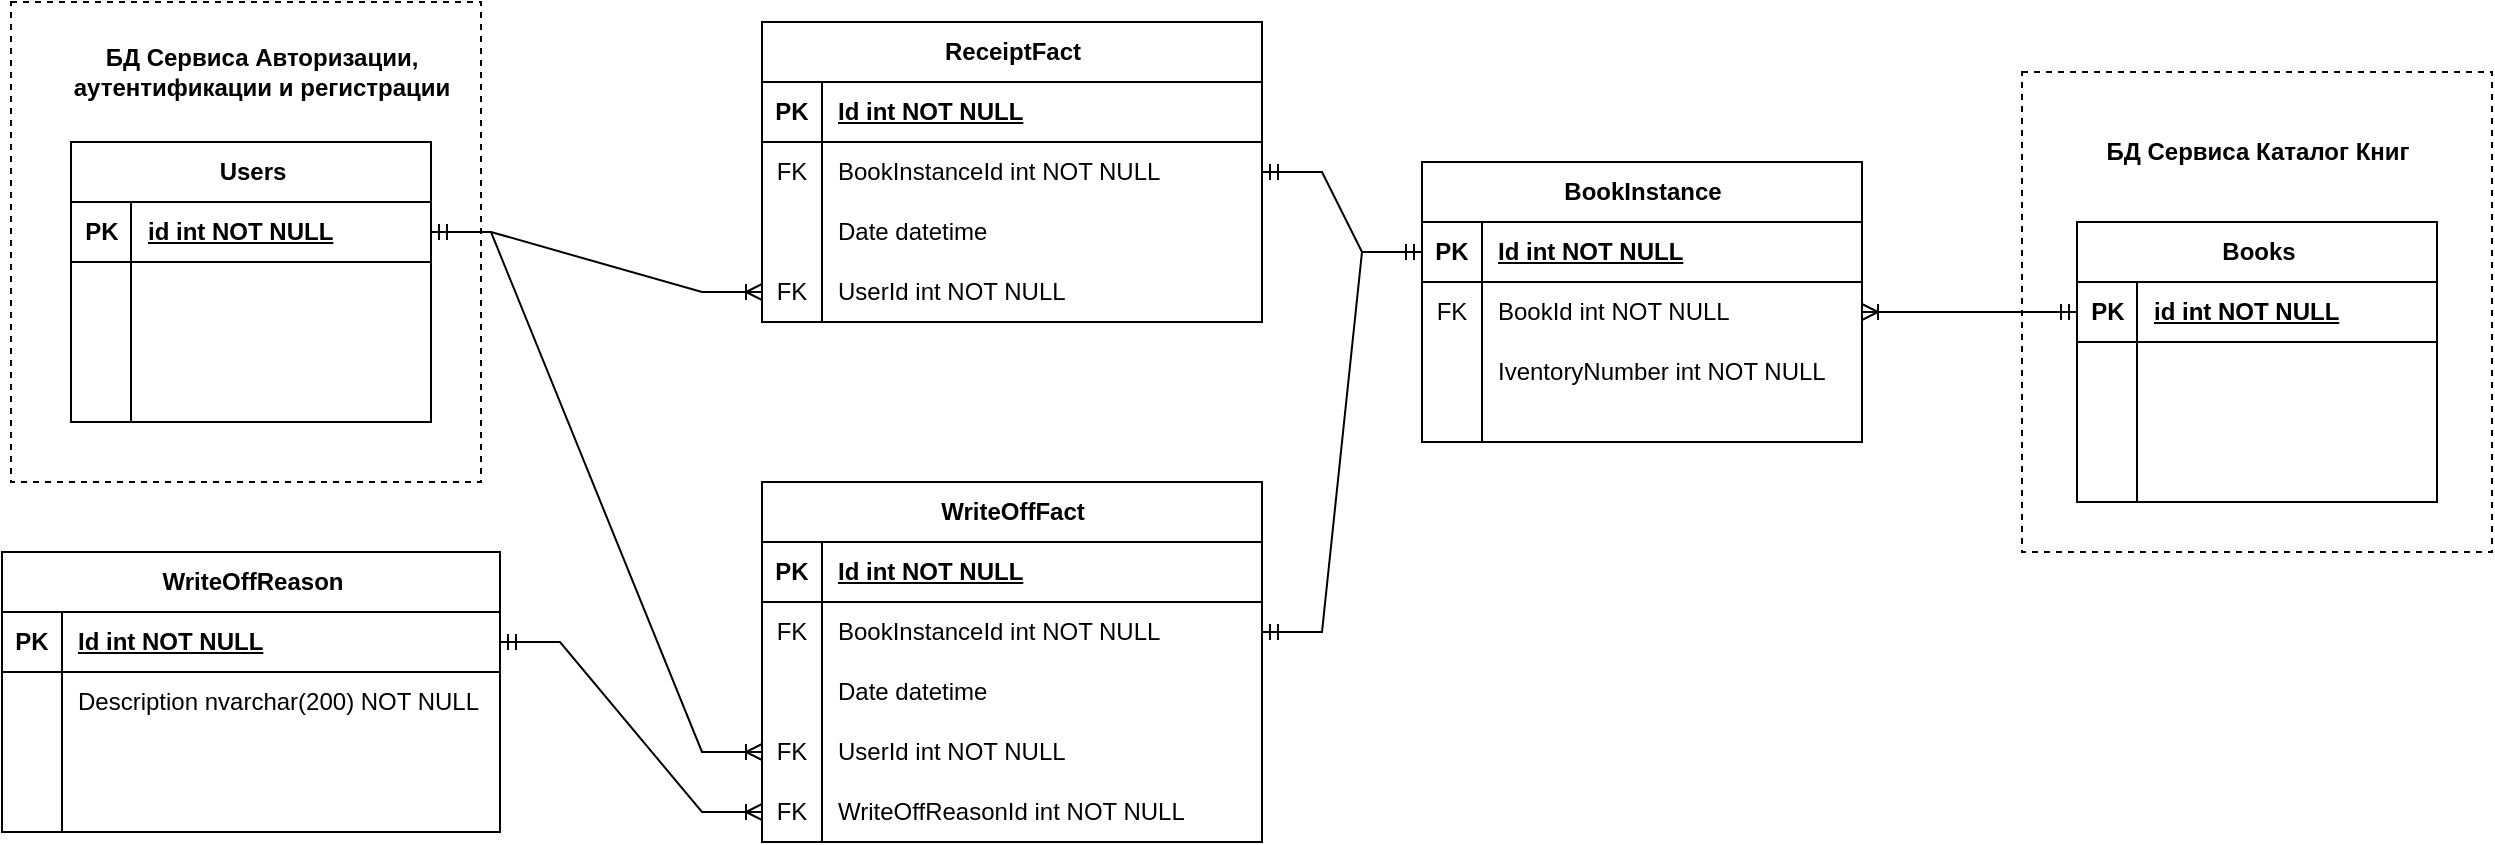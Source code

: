 <mxfile version="26.1.1">
  <diagram id="R2lEEEUBdFMjLlhIrx00" name="Page-1">
    <mxGraphModel dx="1167" dy="589" grid="1" gridSize="10" guides="1" tooltips="1" connect="1" arrows="1" fold="1" page="1" pageScale="1" pageWidth="850" pageHeight="1100" math="0" shadow="0" extFonts="Permanent Marker^https://fonts.googleapis.com/css?family=Permanent+Marker">
      <root>
        <mxCell id="0" />
        <mxCell id="1" parent="0" />
        <mxCell id="Z30WshSjBaC4XF0dB-A2-23" value="" style="whiteSpace=wrap;html=1;dashed=1;" parent="1" vertex="1">
          <mxGeometry x="114.5" y="20" width="235" height="240" as="geometry" />
        </mxCell>
        <mxCell id="Z30WshSjBaC4XF0dB-A2-10" value="Users" style="shape=table;startSize=30;container=1;collapsible=1;childLayout=tableLayout;fixedRows=1;rowLines=0;fontStyle=1;align=center;resizeLast=1;html=1;" parent="1" vertex="1">
          <mxGeometry x="144.5" y="90" width="180" height="140" as="geometry" />
        </mxCell>
        <mxCell id="Z30WshSjBaC4XF0dB-A2-11" value="" style="shape=tableRow;horizontal=0;startSize=0;swimlaneHead=0;swimlaneBody=0;fillColor=none;collapsible=0;dropTarget=0;points=[[0,0.5],[1,0.5]];portConstraint=eastwest;top=0;left=0;right=0;bottom=1;" parent="Z30WshSjBaC4XF0dB-A2-10" vertex="1">
          <mxGeometry y="30" width="180" height="30" as="geometry" />
        </mxCell>
        <mxCell id="Z30WshSjBaC4XF0dB-A2-12" value="PK" style="shape=partialRectangle;connectable=0;fillColor=none;top=0;left=0;bottom=0;right=0;fontStyle=1;overflow=hidden;whiteSpace=wrap;html=1;" parent="Z30WshSjBaC4XF0dB-A2-11" vertex="1">
          <mxGeometry width="30" height="30" as="geometry">
            <mxRectangle width="30" height="30" as="alternateBounds" />
          </mxGeometry>
        </mxCell>
        <mxCell id="Z30WshSjBaC4XF0dB-A2-13" value="id int NOT NULL" style="shape=partialRectangle;connectable=0;fillColor=none;top=0;left=0;bottom=0;right=0;align=left;spacingLeft=6;fontStyle=5;overflow=hidden;whiteSpace=wrap;html=1;" parent="Z30WshSjBaC4XF0dB-A2-11" vertex="1">
          <mxGeometry x="30" width="150" height="30" as="geometry">
            <mxRectangle width="150" height="30" as="alternateBounds" />
          </mxGeometry>
        </mxCell>
        <mxCell id="Z30WshSjBaC4XF0dB-A2-14" value="" style="shape=tableRow;horizontal=0;startSize=0;swimlaneHead=0;swimlaneBody=0;fillColor=none;collapsible=0;dropTarget=0;points=[[0,0.5],[1,0.5]];portConstraint=eastwest;top=0;left=0;right=0;bottom=0;" parent="Z30WshSjBaC4XF0dB-A2-10" vertex="1">
          <mxGeometry y="60" width="180" height="30" as="geometry" />
        </mxCell>
        <mxCell id="Z30WshSjBaC4XF0dB-A2-15" value="" style="shape=partialRectangle;connectable=0;fillColor=none;top=0;left=0;bottom=0;right=0;editable=1;overflow=hidden;whiteSpace=wrap;html=1;" parent="Z30WshSjBaC4XF0dB-A2-14" vertex="1">
          <mxGeometry width="30" height="30" as="geometry">
            <mxRectangle width="30" height="30" as="alternateBounds" />
          </mxGeometry>
        </mxCell>
        <mxCell id="Z30WshSjBaC4XF0dB-A2-16" value="" style="shape=partialRectangle;connectable=0;fillColor=none;top=0;left=0;bottom=0;right=0;align=left;spacingLeft=6;overflow=hidden;whiteSpace=wrap;html=1;" parent="Z30WshSjBaC4XF0dB-A2-14" vertex="1">
          <mxGeometry x="30" width="150" height="30" as="geometry">
            <mxRectangle width="150" height="30" as="alternateBounds" />
          </mxGeometry>
        </mxCell>
        <mxCell id="Z30WshSjBaC4XF0dB-A2-17" value="" style="shape=tableRow;horizontal=0;startSize=0;swimlaneHead=0;swimlaneBody=0;fillColor=none;collapsible=0;dropTarget=0;points=[[0,0.5],[1,0.5]];portConstraint=eastwest;top=0;left=0;right=0;bottom=0;" parent="Z30WshSjBaC4XF0dB-A2-10" vertex="1">
          <mxGeometry y="90" width="180" height="30" as="geometry" />
        </mxCell>
        <mxCell id="Z30WshSjBaC4XF0dB-A2-18" value="" style="shape=partialRectangle;connectable=0;fillColor=none;top=0;left=0;bottom=0;right=0;editable=1;overflow=hidden;whiteSpace=wrap;html=1;" parent="Z30WshSjBaC4XF0dB-A2-17" vertex="1">
          <mxGeometry width="30" height="30" as="geometry">
            <mxRectangle width="30" height="30" as="alternateBounds" />
          </mxGeometry>
        </mxCell>
        <mxCell id="Z30WshSjBaC4XF0dB-A2-19" value="" style="shape=partialRectangle;connectable=0;fillColor=none;top=0;left=0;bottom=0;right=0;align=left;spacingLeft=6;overflow=hidden;whiteSpace=wrap;html=1;" parent="Z30WshSjBaC4XF0dB-A2-17" vertex="1">
          <mxGeometry x="30" width="150" height="30" as="geometry">
            <mxRectangle width="150" height="30" as="alternateBounds" />
          </mxGeometry>
        </mxCell>
        <mxCell id="Z30WshSjBaC4XF0dB-A2-20" value="" style="shape=tableRow;horizontal=0;startSize=0;swimlaneHead=0;swimlaneBody=0;fillColor=none;collapsible=0;dropTarget=0;points=[[0,0.5],[1,0.5]];portConstraint=eastwest;top=0;left=0;right=0;bottom=0;" parent="Z30WshSjBaC4XF0dB-A2-10" vertex="1">
          <mxGeometry y="120" width="180" height="20" as="geometry" />
        </mxCell>
        <mxCell id="Z30WshSjBaC4XF0dB-A2-21" value="" style="shape=partialRectangle;connectable=0;fillColor=none;top=0;left=0;bottom=0;right=0;editable=1;overflow=hidden;whiteSpace=wrap;html=1;" parent="Z30WshSjBaC4XF0dB-A2-20" vertex="1">
          <mxGeometry width="30" height="20" as="geometry">
            <mxRectangle width="30" height="20" as="alternateBounds" />
          </mxGeometry>
        </mxCell>
        <mxCell id="Z30WshSjBaC4XF0dB-A2-22" value="" style="shape=partialRectangle;connectable=0;fillColor=none;top=0;left=0;bottom=0;right=0;align=left;spacingLeft=6;overflow=hidden;whiteSpace=wrap;html=1;" parent="Z30WshSjBaC4XF0dB-A2-20" vertex="1">
          <mxGeometry x="30" width="150" height="20" as="geometry">
            <mxRectangle width="150" height="20" as="alternateBounds" />
          </mxGeometry>
        </mxCell>
        <mxCell id="Z30WshSjBaC4XF0dB-A2-24" value="&lt;b&gt;БД Сервиса Авторизации, аутентификации и регистрации&lt;/b&gt;" style="text;html=1;align=center;verticalAlign=middle;whiteSpace=wrap;rounded=0;" parent="1" vertex="1">
          <mxGeometry x="124.5" y="40" width="230" height="30" as="geometry" />
        </mxCell>
        <mxCell id="Z30WshSjBaC4XF0dB-A2-27" value="BookInstance" style="shape=table;startSize=30;container=1;collapsible=1;childLayout=tableLayout;fixedRows=1;rowLines=0;fontStyle=1;align=center;resizeLast=1;html=1;" parent="1" vertex="1">
          <mxGeometry x="820" y="100" width="220" height="140" as="geometry" />
        </mxCell>
        <mxCell id="Z30WshSjBaC4XF0dB-A2-28" value="" style="shape=tableRow;horizontal=0;startSize=0;swimlaneHead=0;swimlaneBody=0;fillColor=none;collapsible=0;dropTarget=0;points=[[0,0.5],[1,0.5]];portConstraint=eastwest;top=0;left=0;right=0;bottom=1;" parent="Z30WshSjBaC4XF0dB-A2-27" vertex="1">
          <mxGeometry y="30" width="220" height="30" as="geometry" />
        </mxCell>
        <mxCell id="Z30WshSjBaC4XF0dB-A2-29" value="PK" style="shape=partialRectangle;connectable=0;fillColor=none;top=0;left=0;bottom=0;right=0;fontStyle=1;overflow=hidden;whiteSpace=wrap;html=1;" parent="Z30WshSjBaC4XF0dB-A2-28" vertex="1">
          <mxGeometry width="30" height="30" as="geometry">
            <mxRectangle width="30" height="30" as="alternateBounds" />
          </mxGeometry>
        </mxCell>
        <mxCell id="Z30WshSjBaC4XF0dB-A2-30" value="Id int NOT NULL" style="shape=partialRectangle;connectable=0;fillColor=none;top=0;left=0;bottom=0;right=0;align=left;spacingLeft=6;fontStyle=5;overflow=hidden;whiteSpace=wrap;html=1;" parent="Z30WshSjBaC4XF0dB-A2-28" vertex="1">
          <mxGeometry x="30" width="190" height="30" as="geometry">
            <mxRectangle width="190" height="30" as="alternateBounds" />
          </mxGeometry>
        </mxCell>
        <mxCell id="Z30WshSjBaC4XF0dB-A2-31" value="" style="shape=tableRow;horizontal=0;startSize=0;swimlaneHead=0;swimlaneBody=0;fillColor=none;collapsible=0;dropTarget=0;points=[[0,0.5],[1,0.5]];portConstraint=eastwest;top=0;left=0;right=0;bottom=0;" parent="Z30WshSjBaC4XF0dB-A2-27" vertex="1">
          <mxGeometry y="60" width="220" height="30" as="geometry" />
        </mxCell>
        <mxCell id="Z30WshSjBaC4XF0dB-A2-32" value="FK" style="shape=partialRectangle;connectable=0;fillColor=none;top=0;left=0;bottom=0;right=0;editable=1;overflow=hidden;whiteSpace=wrap;html=1;" parent="Z30WshSjBaC4XF0dB-A2-31" vertex="1">
          <mxGeometry width="30" height="30" as="geometry">
            <mxRectangle width="30" height="30" as="alternateBounds" />
          </mxGeometry>
        </mxCell>
        <mxCell id="Z30WshSjBaC4XF0dB-A2-33" value="BookId int NOT NULL" style="shape=partialRectangle;connectable=0;fillColor=none;top=0;left=0;bottom=0;right=0;align=left;spacingLeft=6;overflow=hidden;whiteSpace=wrap;html=1;" parent="Z30WshSjBaC4XF0dB-A2-31" vertex="1">
          <mxGeometry x="30" width="190" height="30" as="geometry">
            <mxRectangle width="190" height="30" as="alternateBounds" />
          </mxGeometry>
        </mxCell>
        <mxCell id="Z30WshSjBaC4XF0dB-A2-34" value="" style="shape=tableRow;horizontal=0;startSize=0;swimlaneHead=0;swimlaneBody=0;fillColor=none;collapsible=0;dropTarget=0;points=[[0,0.5],[1,0.5]];portConstraint=eastwest;top=0;left=0;right=0;bottom=0;" parent="Z30WshSjBaC4XF0dB-A2-27" vertex="1">
          <mxGeometry y="90" width="220" height="30" as="geometry" />
        </mxCell>
        <mxCell id="Z30WshSjBaC4XF0dB-A2-35" value="" style="shape=partialRectangle;connectable=0;fillColor=none;top=0;left=0;bottom=0;right=0;editable=1;overflow=hidden;whiteSpace=wrap;html=1;" parent="Z30WshSjBaC4XF0dB-A2-34" vertex="1">
          <mxGeometry width="30" height="30" as="geometry">
            <mxRectangle width="30" height="30" as="alternateBounds" />
          </mxGeometry>
        </mxCell>
        <mxCell id="Z30WshSjBaC4XF0dB-A2-36" value="IventoryNumber int NOT NULL" style="shape=partialRectangle;connectable=0;fillColor=none;top=0;left=0;bottom=0;right=0;align=left;spacingLeft=6;overflow=hidden;whiteSpace=wrap;html=1;" parent="Z30WshSjBaC4XF0dB-A2-34" vertex="1">
          <mxGeometry x="30" width="190" height="30" as="geometry">
            <mxRectangle width="190" height="30" as="alternateBounds" />
          </mxGeometry>
        </mxCell>
        <mxCell id="Z30WshSjBaC4XF0dB-A2-37" value="" style="shape=tableRow;horizontal=0;startSize=0;swimlaneHead=0;swimlaneBody=0;fillColor=none;collapsible=0;dropTarget=0;points=[[0,0.5],[1,0.5]];portConstraint=eastwest;top=0;left=0;right=0;bottom=0;" parent="Z30WshSjBaC4XF0dB-A2-27" vertex="1">
          <mxGeometry y="120" width="220" height="20" as="geometry" />
        </mxCell>
        <mxCell id="Z30WshSjBaC4XF0dB-A2-38" value="" style="shape=partialRectangle;connectable=0;fillColor=none;top=0;left=0;bottom=0;right=0;editable=1;overflow=hidden;whiteSpace=wrap;html=1;" parent="Z30WshSjBaC4XF0dB-A2-37" vertex="1">
          <mxGeometry width="30" height="20" as="geometry">
            <mxRectangle width="30" height="20" as="alternateBounds" />
          </mxGeometry>
        </mxCell>
        <mxCell id="Z30WshSjBaC4XF0dB-A2-39" value="" style="shape=partialRectangle;connectable=0;fillColor=none;top=0;left=0;bottom=0;right=0;align=left;spacingLeft=6;overflow=hidden;whiteSpace=wrap;html=1;" parent="Z30WshSjBaC4XF0dB-A2-37" vertex="1">
          <mxGeometry x="30" width="190" height="20" as="geometry">
            <mxRectangle width="190" height="20" as="alternateBounds" />
          </mxGeometry>
        </mxCell>
        <mxCell id="Z30WshSjBaC4XF0dB-A2-40" value="" style="whiteSpace=wrap;html=1;dashed=1;" parent="1" vertex="1">
          <mxGeometry x="1120" y="55" width="235" height="240" as="geometry" />
        </mxCell>
        <mxCell id="Z30WshSjBaC4XF0dB-A2-41" value="Books" style="shape=table;startSize=30;container=1;collapsible=1;childLayout=tableLayout;fixedRows=1;rowLines=0;fontStyle=1;align=center;resizeLast=1;html=1;" parent="1" vertex="1">
          <mxGeometry x="1147.5" y="130" width="180" height="140" as="geometry" />
        </mxCell>
        <mxCell id="Z30WshSjBaC4XF0dB-A2-42" value="" style="shape=tableRow;horizontal=0;startSize=0;swimlaneHead=0;swimlaneBody=0;fillColor=none;collapsible=0;dropTarget=0;points=[[0,0.5],[1,0.5]];portConstraint=eastwest;top=0;left=0;right=0;bottom=1;" parent="Z30WshSjBaC4XF0dB-A2-41" vertex="1">
          <mxGeometry y="30" width="180" height="30" as="geometry" />
        </mxCell>
        <mxCell id="Z30WshSjBaC4XF0dB-A2-43" value="PK" style="shape=partialRectangle;connectable=0;fillColor=none;top=0;left=0;bottom=0;right=0;fontStyle=1;overflow=hidden;whiteSpace=wrap;html=1;" parent="Z30WshSjBaC4XF0dB-A2-42" vertex="1">
          <mxGeometry width="30" height="30" as="geometry">
            <mxRectangle width="30" height="30" as="alternateBounds" />
          </mxGeometry>
        </mxCell>
        <mxCell id="Z30WshSjBaC4XF0dB-A2-44" value="id int NOT NULL" style="shape=partialRectangle;connectable=0;fillColor=none;top=0;left=0;bottom=0;right=0;align=left;spacingLeft=6;fontStyle=5;overflow=hidden;whiteSpace=wrap;html=1;" parent="Z30WshSjBaC4XF0dB-A2-42" vertex="1">
          <mxGeometry x="30" width="150" height="30" as="geometry">
            <mxRectangle width="150" height="30" as="alternateBounds" />
          </mxGeometry>
        </mxCell>
        <mxCell id="Z30WshSjBaC4XF0dB-A2-45" value="" style="shape=tableRow;horizontal=0;startSize=0;swimlaneHead=0;swimlaneBody=0;fillColor=none;collapsible=0;dropTarget=0;points=[[0,0.5],[1,0.5]];portConstraint=eastwest;top=0;left=0;right=0;bottom=0;" parent="Z30WshSjBaC4XF0dB-A2-41" vertex="1">
          <mxGeometry y="60" width="180" height="30" as="geometry" />
        </mxCell>
        <mxCell id="Z30WshSjBaC4XF0dB-A2-46" value="" style="shape=partialRectangle;connectable=0;fillColor=none;top=0;left=0;bottom=0;right=0;editable=1;overflow=hidden;whiteSpace=wrap;html=1;" parent="Z30WshSjBaC4XF0dB-A2-45" vertex="1">
          <mxGeometry width="30" height="30" as="geometry">
            <mxRectangle width="30" height="30" as="alternateBounds" />
          </mxGeometry>
        </mxCell>
        <mxCell id="Z30WshSjBaC4XF0dB-A2-47" value="" style="shape=partialRectangle;connectable=0;fillColor=none;top=0;left=0;bottom=0;right=0;align=left;spacingLeft=6;overflow=hidden;whiteSpace=wrap;html=1;" parent="Z30WshSjBaC4XF0dB-A2-45" vertex="1">
          <mxGeometry x="30" width="150" height="30" as="geometry">
            <mxRectangle width="150" height="30" as="alternateBounds" />
          </mxGeometry>
        </mxCell>
        <mxCell id="Z30WshSjBaC4XF0dB-A2-48" value="" style="shape=tableRow;horizontal=0;startSize=0;swimlaneHead=0;swimlaneBody=0;fillColor=none;collapsible=0;dropTarget=0;points=[[0,0.5],[1,0.5]];portConstraint=eastwest;top=0;left=0;right=0;bottom=0;" parent="Z30WshSjBaC4XF0dB-A2-41" vertex="1">
          <mxGeometry y="90" width="180" height="30" as="geometry" />
        </mxCell>
        <mxCell id="Z30WshSjBaC4XF0dB-A2-49" value="" style="shape=partialRectangle;connectable=0;fillColor=none;top=0;left=0;bottom=0;right=0;editable=1;overflow=hidden;whiteSpace=wrap;html=1;" parent="Z30WshSjBaC4XF0dB-A2-48" vertex="1">
          <mxGeometry width="30" height="30" as="geometry">
            <mxRectangle width="30" height="30" as="alternateBounds" />
          </mxGeometry>
        </mxCell>
        <mxCell id="Z30WshSjBaC4XF0dB-A2-50" value="" style="shape=partialRectangle;connectable=0;fillColor=none;top=0;left=0;bottom=0;right=0;align=left;spacingLeft=6;overflow=hidden;whiteSpace=wrap;html=1;" parent="Z30WshSjBaC4XF0dB-A2-48" vertex="1">
          <mxGeometry x="30" width="150" height="30" as="geometry">
            <mxRectangle width="150" height="30" as="alternateBounds" />
          </mxGeometry>
        </mxCell>
        <mxCell id="Z30WshSjBaC4XF0dB-A2-51" value="" style="shape=tableRow;horizontal=0;startSize=0;swimlaneHead=0;swimlaneBody=0;fillColor=none;collapsible=0;dropTarget=0;points=[[0,0.5],[1,0.5]];portConstraint=eastwest;top=0;left=0;right=0;bottom=0;" parent="Z30WshSjBaC4XF0dB-A2-41" vertex="1">
          <mxGeometry y="120" width="180" height="20" as="geometry" />
        </mxCell>
        <mxCell id="Z30WshSjBaC4XF0dB-A2-52" value="" style="shape=partialRectangle;connectable=0;fillColor=none;top=0;left=0;bottom=0;right=0;editable=1;overflow=hidden;whiteSpace=wrap;html=1;" parent="Z30WshSjBaC4XF0dB-A2-51" vertex="1">
          <mxGeometry width="30" height="20" as="geometry">
            <mxRectangle width="30" height="20" as="alternateBounds" />
          </mxGeometry>
        </mxCell>
        <mxCell id="Z30WshSjBaC4XF0dB-A2-53" value="" style="shape=partialRectangle;connectable=0;fillColor=none;top=0;left=0;bottom=0;right=0;align=left;spacingLeft=6;overflow=hidden;whiteSpace=wrap;html=1;" parent="Z30WshSjBaC4XF0dB-A2-51" vertex="1">
          <mxGeometry x="30" width="150" height="20" as="geometry">
            <mxRectangle width="150" height="20" as="alternateBounds" />
          </mxGeometry>
        </mxCell>
        <mxCell id="Z30WshSjBaC4XF0dB-A2-54" value="&lt;b&gt;БД Сервиса Каталог Книг&lt;/b&gt;" style="text;html=1;align=center;verticalAlign=middle;whiteSpace=wrap;rounded=0;" parent="1" vertex="1">
          <mxGeometry x="1122.5" y="80" width="230" height="30" as="geometry" />
        </mxCell>
        <mxCell id="Z30WshSjBaC4XF0dB-A2-56" value="ReceiptFact" style="shape=table;startSize=30;container=1;collapsible=1;childLayout=tableLayout;fixedRows=1;rowLines=0;fontStyle=1;align=center;resizeLast=1;html=1;" parent="1" vertex="1">
          <mxGeometry x="490" y="30" width="250" height="150" as="geometry" />
        </mxCell>
        <mxCell id="Z30WshSjBaC4XF0dB-A2-57" value="" style="shape=tableRow;horizontal=0;startSize=0;swimlaneHead=0;swimlaneBody=0;fillColor=none;collapsible=0;dropTarget=0;points=[[0,0.5],[1,0.5]];portConstraint=eastwest;top=0;left=0;right=0;bottom=1;" parent="Z30WshSjBaC4XF0dB-A2-56" vertex="1">
          <mxGeometry y="30" width="250" height="30" as="geometry" />
        </mxCell>
        <mxCell id="Z30WshSjBaC4XF0dB-A2-58" value="PK" style="shape=partialRectangle;connectable=0;fillColor=none;top=0;left=0;bottom=0;right=0;fontStyle=1;overflow=hidden;whiteSpace=wrap;html=1;" parent="Z30WshSjBaC4XF0dB-A2-57" vertex="1">
          <mxGeometry width="30" height="30" as="geometry">
            <mxRectangle width="30" height="30" as="alternateBounds" />
          </mxGeometry>
        </mxCell>
        <mxCell id="Z30WshSjBaC4XF0dB-A2-59" value="Id int NOT NULL" style="shape=partialRectangle;connectable=0;fillColor=none;top=0;left=0;bottom=0;right=0;align=left;spacingLeft=6;fontStyle=5;overflow=hidden;whiteSpace=wrap;html=1;" parent="Z30WshSjBaC4XF0dB-A2-57" vertex="1">
          <mxGeometry x="30" width="220" height="30" as="geometry">
            <mxRectangle width="220" height="30" as="alternateBounds" />
          </mxGeometry>
        </mxCell>
        <mxCell id="Z30WshSjBaC4XF0dB-A2-60" value="" style="shape=tableRow;horizontal=0;startSize=0;swimlaneHead=0;swimlaneBody=0;fillColor=none;collapsible=0;dropTarget=0;points=[[0,0.5],[1,0.5]];portConstraint=eastwest;top=0;left=0;right=0;bottom=0;" parent="Z30WshSjBaC4XF0dB-A2-56" vertex="1">
          <mxGeometry y="60" width="250" height="30" as="geometry" />
        </mxCell>
        <mxCell id="Z30WshSjBaC4XF0dB-A2-61" value="FK" style="shape=partialRectangle;connectable=0;fillColor=none;top=0;left=0;bottom=0;right=0;editable=1;overflow=hidden;whiteSpace=wrap;html=1;" parent="Z30WshSjBaC4XF0dB-A2-60" vertex="1">
          <mxGeometry width="30" height="30" as="geometry">
            <mxRectangle width="30" height="30" as="alternateBounds" />
          </mxGeometry>
        </mxCell>
        <mxCell id="Z30WshSjBaC4XF0dB-A2-62" value="BookInstanceId int NOT NULL" style="shape=partialRectangle;connectable=0;fillColor=none;top=0;left=0;bottom=0;right=0;align=left;spacingLeft=6;overflow=hidden;whiteSpace=wrap;html=1;" parent="Z30WshSjBaC4XF0dB-A2-60" vertex="1">
          <mxGeometry x="30" width="220" height="30" as="geometry">
            <mxRectangle width="220" height="30" as="alternateBounds" />
          </mxGeometry>
        </mxCell>
        <mxCell id="Z30WshSjBaC4XF0dB-A2-63" value="" style="shape=tableRow;horizontal=0;startSize=0;swimlaneHead=0;swimlaneBody=0;fillColor=none;collapsible=0;dropTarget=0;points=[[0,0.5],[1,0.5]];portConstraint=eastwest;top=0;left=0;right=0;bottom=0;" parent="Z30WshSjBaC4XF0dB-A2-56" vertex="1">
          <mxGeometry y="90" width="250" height="30" as="geometry" />
        </mxCell>
        <mxCell id="Z30WshSjBaC4XF0dB-A2-64" value="" style="shape=partialRectangle;connectable=0;fillColor=none;top=0;left=0;bottom=0;right=0;editable=1;overflow=hidden;whiteSpace=wrap;html=1;" parent="Z30WshSjBaC4XF0dB-A2-63" vertex="1">
          <mxGeometry width="30" height="30" as="geometry">
            <mxRectangle width="30" height="30" as="alternateBounds" />
          </mxGeometry>
        </mxCell>
        <mxCell id="Z30WshSjBaC4XF0dB-A2-65" value="Date datetime" style="shape=partialRectangle;connectable=0;fillColor=none;top=0;left=0;bottom=0;right=0;align=left;spacingLeft=6;overflow=hidden;whiteSpace=wrap;html=1;" parent="Z30WshSjBaC4XF0dB-A2-63" vertex="1">
          <mxGeometry x="30" width="220" height="30" as="geometry">
            <mxRectangle width="220" height="30" as="alternateBounds" />
          </mxGeometry>
        </mxCell>
        <mxCell id="Z30WshSjBaC4XF0dB-A2-66" value="" style="shape=tableRow;horizontal=0;startSize=0;swimlaneHead=0;swimlaneBody=0;fillColor=none;collapsible=0;dropTarget=0;points=[[0,0.5],[1,0.5]];portConstraint=eastwest;top=0;left=0;right=0;bottom=0;" parent="Z30WshSjBaC4XF0dB-A2-56" vertex="1">
          <mxGeometry y="120" width="250" height="30" as="geometry" />
        </mxCell>
        <mxCell id="Z30WshSjBaC4XF0dB-A2-67" value="FK" style="shape=partialRectangle;connectable=0;fillColor=none;top=0;left=0;bottom=0;right=0;editable=1;overflow=hidden;whiteSpace=wrap;html=1;" parent="Z30WshSjBaC4XF0dB-A2-66" vertex="1">
          <mxGeometry width="30" height="30" as="geometry">
            <mxRectangle width="30" height="30" as="alternateBounds" />
          </mxGeometry>
        </mxCell>
        <mxCell id="Z30WshSjBaC4XF0dB-A2-68" value="UserId int NOT NULL" style="shape=partialRectangle;connectable=0;fillColor=none;top=0;left=0;bottom=0;right=0;align=left;spacingLeft=6;overflow=hidden;whiteSpace=wrap;html=1;" parent="Z30WshSjBaC4XF0dB-A2-66" vertex="1">
          <mxGeometry x="30" width="220" height="30" as="geometry">
            <mxRectangle width="220" height="30" as="alternateBounds" />
          </mxGeometry>
        </mxCell>
        <mxCell id="Z30WshSjBaC4XF0dB-A2-69" value="" style="edgeStyle=entityRelationEdgeStyle;fontSize=12;html=1;endArrow=ERmandOne;startArrow=ERmandOne;rounded=0;exitX=1;exitY=0.5;exitDx=0;exitDy=0;entryX=0;entryY=0.5;entryDx=0;entryDy=0;" parent="1" source="Z30WshSjBaC4XF0dB-A2-60" target="Z30WshSjBaC4XF0dB-A2-28" edge="1">
          <mxGeometry width="100" height="100" relative="1" as="geometry">
            <mxPoint x="779" y="-40" as="sourcePoint" />
            <mxPoint x="879" y="-140" as="targetPoint" />
          </mxGeometry>
        </mxCell>
        <mxCell id="LpIW8MheyIYYoCYoyUyV-1" value="WriteOffFact" style="shape=table;startSize=30;container=1;collapsible=1;childLayout=tableLayout;fixedRows=1;rowLines=0;fontStyle=1;align=center;resizeLast=1;html=1;" parent="1" vertex="1">
          <mxGeometry x="490" y="260" width="250" height="180" as="geometry" />
        </mxCell>
        <mxCell id="LpIW8MheyIYYoCYoyUyV-2" value="" style="shape=tableRow;horizontal=0;startSize=0;swimlaneHead=0;swimlaneBody=0;fillColor=none;collapsible=0;dropTarget=0;points=[[0,0.5],[1,0.5]];portConstraint=eastwest;top=0;left=0;right=0;bottom=1;" parent="LpIW8MheyIYYoCYoyUyV-1" vertex="1">
          <mxGeometry y="30" width="250" height="30" as="geometry" />
        </mxCell>
        <mxCell id="LpIW8MheyIYYoCYoyUyV-3" value="PK" style="shape=partialRectangle;connectable=0;fillColor=none;top=0;left=0;bottom=0;right=0;fontStyle=1;overflow=hidden;whiteSpace=wrap;html=1;" parent="LpIW8MheyIYYoCYoyUyV-2" vertex="1">
          <mxGeometry width="30" height="30" as="geometry">
            <mxRectangle width="30" height="30" as="alternateBounds" />
          </mxGeometry>
        </mxCell>
        <mxCell id="LpIW8MheyIYYoCYoyUyV-4" value="Id int NOT NULL" style="shape=partialRectangle;connectable=0;fillColor=none;top=0;left=0;bottom=0;right=0;align=left;spacingLeft=6;fontStyle=5;overflow=hidden;whiteSpace=wrap;html=1;" parent="LpIW8MheyIYYoCYoyUyV-2" vertex="1">
          <mxGeometry x="30" width="220" height="30" as="geometry">
            <mxRectangle width="220" height="30" as="alternateBounds" />
          </mxGeometry>
        </mxCell>
        <mxCell id="LpIW8MheyIYYoCYoyUyV-5" value="" style="shape=tableRow;horizontal=0;startSize=0;swimlaneHead=0;swimlaneBody=0;fillColor=none;collapsible=0;dropTarget=0;points=[[0,0.5],[1,0.5]];portConstraint=eastwest;top=0;left=0;right=0;bottom=0;" parent="LpIW8MheyIYYoCYoyUyV-1" vertex="1">
          <mxGeometry y="60" width="250" height="30" as="geometry" />
        </mxCell>
        <mxCell id="LpIW8MheyIYYoCYoyUyV-6" value="FK" style="shape=partialRectangle;connectable=0;fillColor=none;top=0;left=0;bottom=0;right=0;editable=1;overflow=hidden;whiteSpace=wrap;html=1;" parent="LpIW8MheyIYYoCYoyUyV-5" vertex="1">
          <mxGeometry width="30" height="30" as="geometry">
            <mxRectangle width="30" height="30" as="alternateBounds" />
          </mxGeometry>
        </mxCell>
        <mxCell id="LpIW8MheyIYYoCYoyUyV-7" value="BookInstanceId int NOT NULL" style="shape=partialRectangle;connectable=0;fillColor=none;top=0;left=0;bottom=0;right=0;align=left;spacingLeft=6;overflow=hidden;whiteSpace=wrap;html=1;" parent="LpIW8MheyIYYoCYoyUyV-5" vertex="1">
          <mxGeometry x="30" width="220" height="30" as="geometry">
            <mxRectangle width="220" height="30" as="alternateBounds" />
          </mxGeometry>
        </mxCell>
        <mxCell id="LpIW8MheyIYYoCYoyUyV-8" value="" style="shape=tableRow;horizontal=0;startSize=0;swimlaneHead=0;swimlaneBody=0;fillColor=none;collapsible=0;dropTarget=0;points=[[0,0.5],[1,0.5]];portConstraint=eastwest;top=0;left=0;right=0;bottom=0;" parent="LpIW8MheyIYYoCYoyUyV-1" vertex="1">
          <mxGeometry y="90" width="250" height="30" as="geometry" />
        </mxCell>
        <mxCell id="LpIW8MheyIYYoCYoyUyV-9" value="" style="shape=partialRectangle;connectable=0;fillColor=none;top=0;left=0;bottom=0;right=0;editable=1;overflow=hidden;whiteSpace=wrap;html=1;" parent="LpIW8MheyIYYoCYoyUyV-8" vertex="1">
          <mxGeometry width="30" height="30" as="geometry">
            <mxRectangle width="30" height="30" as="alternateBounds" />
          </mxGeometry>
        </mxCell>
        <mxCell id="LpIW8MheyIYYoCYoyUyV-10" value="Date datetime" style="shape=partialRectangle;connectable=0;fillColor=none;top=0;left=0;bottom=0;right=0;align=left;spacingLeft=6;overflow=hidden;whiteSpace=wrap;html=1;" parent="LpIW8MheyIYYoCYoyUyV-8" vertex="1">
          <mxGeometry x="30" width="220" height="30" as="geometry">
            <mxRectangle width="220" height="30" as="alternateBounds" />
          </mxGeometry>
        </mxCell>
        <mxCell id="LpIW8MheyIYYoCYoyUyV-11" value="" style="shape=tableRow;horizontal=0;startSize=0;swimlaneHead=0;swimlaneBody=0;fillColor=none;collapsible=0;dropTarget=0;points=[[0,0.5],[1,0.5]];portConstraint=eastwest;top=0;left=0;right=0;bottom=0;" parent="LpIW8MheyIYYoCYoyUyV-1" vertex="1">
          <mxGeometry y="120" width="250" height="30" as="geometry" />
        </mxCell>
        <mxCell id="LpIW8MheyIYYoCYoyUyV-12" value="FK" style="shape=partialRectangle;connectable=0;fillColor=none;top=0;left=0;bottom=0;right=0;editable=1;overflow=hidden;whiteSpace=wrap;html=1;" parent="LpIW8MheyIYYoCYoyUyV-11" vertex="1">
          <mxGeometry width="30" height="30" as="geometry">
            <mxRectangle width="30" height="30" as="alternateBounds" />
          </mxGeometry>
        </mxCell>
        <mxCell id="LpIW8MheyIYYoCYoyUyV-13" value="UserId int NOT NULL" style="shape=partialRectangle;connectable=0;fillColor=none;top=0;left=0;bottom=0;right=0;align=left;spacingLeft=6;overflow=hidden;whiteSpace=wrap;html=1;" parent="LpIW8MheyIYYoCYoyUyV-11" vertex="1">
          <mxGeometry x="30" width="220" height="30" as="geometry">
            <mxRectangle width="220" height="30" as="alternateBounds" />
          </mxGeometry>
        </mxCell>
        <mxCell id="LpIW8MheyIYYoCYoyUyV-15" value="" style="shape=tableRow;horizontal=0;startSize=0;swimlaneHead=0;swimlaneBody=0;fillColor=none;collapsible=0;dropTarget=0;points=[[0,0.5],[1,0.5]];portConstraint=eastwest;top=0;left=0;right=0;bottom=0;" parent="LpIW8MheyIYYoCYoyUyV-1" vertex="1">
          <mxGeometry y="150" width="250" height="30" as="geometry" />
        </mxCell>
        <mxCell id="LpIW8MheyIYYoCYoyUyV-16" value="FK" style="shape=partialRectangle;connectable=0;fillColor=none;top=0;left=0;bottom=0;right=0;editable=1;overflow=hidden;whiteSpace=wrap;html=1;" parent="LpIW8MheyIYYoCYoyUyV-15" vertex="1">
          <mxGeometry width="30" height="30" as="geometry">
            <mxRectangle width="30" height="30" as="alternateBounds" />
          </mxGeometry>
        </mxCell>
        <mxCell id="LpIW8MheyIYYoCYoyUyV-17" value="WriteOffReasonId int NOT NULL" style="shape=partialRectangle;connectable=0;fillColor=none;top=0;left=0;bottom=0;right=0;align=left;spacingLeft=6;overflow=hidden;whiteSpace=wrap;html=1;" parent="LpIW8MheyIYYoCYoyUyV-15" vertex="1">
          <mxGeometry x="30" width="220" height="30" as="geometry">
            <mxRectangle width="220" height="30" as="alternateBounds" />
          </mxGeometry>
        </mxCell>
        <mxCell id="LpIW8MheyIYYoCYoyUyV-19" value="" style="edgeStyle=entityRelationEdgeStyle;fontSize=12;html=1;endArrow=ERmandOne;startArrow=ERmandOne;rounded=0;exitX=1;exitY=0.5;exitDx=0;exitDy=0;entryX=0;entryY=0.5;entryDx=0;entryDy=0;" parent="1" source="LpIW8MheyIYYoCYoyUyV-5" target="Z30WshSjBaC4XF0dB-A2-28" edge="1">
          <mxGeometry width="100" height="100" relative="1" as="geometry">
            <mxPoint x="740" y="350" as="sourcePoint" />
            <mxPoint x="840" y="250" as="targetPoint" />
          </mxGeometry>
        </mxCell>
        <mxCell id="LpIW8MheyIYYoCYoyUyV-20" value="WriteOffReason" style="shape=table;startSize=30;container=1;collapsible=1;childLayout=tableLayout;fixedRows=1;rowLines=0;fontStyle=1;align=center;resizeLast=1;html=1;" parent="1" vertex="1">
          <mxGeometry x="110" y="295" width="249" height="140" as="geometry" />
        </mxCell>
        <mxCell id="LpIW8MheyIYYoCYoyUyV-21" value="" style="shape=tableRow;horizontal=0;startSize=0;swimlaneHead=0;swimlaneBody=0;fillColor=none;collapsible=0;dropTarget=0;points=[[0,0.5],[1,0.5]];portConstraint=eastwest;top=0;left=0;right=0;bottom=1;" parent="LpIW8MheyIYYoCYoyUyV-20" vertex="1">
          <mxGeometry y="30" width="249" height="30" as="geometry" />
        </mxCell>
        <mxCell id="LpIW8MheyIYYoCYoyUyV-22" value="PK" style="shape=partialRectangle;connectable=0;fillColor=none;top=0;left=0;bottom=0;right=0;fontStyle=1;overflow=hidden;whiteSpace=wrap;html=1;" parent="LpIW8MheyIYYoCYoyUyV-21" vertex="1">
          <mxGeometry width="30" height="30" as="geometry">
            <mxRectangle width="30" height="30" as="alternateBounds" />
          </mxGeometry>
        </mxCell>
        <mxCell id="LpIW8MheyIYYoCYoyUyV-23" value="Id int NOT NULL" style="shape=partialRectangle;connectable=0;fillColor=none;top=0;left=0;bottom=0;right=0;align=left;spacingLeft=6;fontStyle=5;overflow=hidden;whiteSpace=wrap;html=1;" parent="LpIW8MheyIYYoCYoyUyV-21" vertex="1">
          <mxGeometry x="30" width="219" height="30" as="geometry">
            <mxRectangle width="219" height="30" as="alternateBounds" />
          </mxGeometry>
        </mxCell>
        <mxCell id="LpIW8MheyIYYoCYoyUyV-24" value="" style="shape=tableRow;horizontal=0;startSize=0;swimlaneHead=0;swimlaneBody=0;fillColor=none;collapsible=0;dropTarget=0;points=[[0,0.5],[1,0.5]];portConstraint=eastwest;top=0;left=0;right=0;bottom=0;" parent="LpIW8MheyIYYoCYoyUyV-20" vertex="1">
          <mxGeometry y="60" width="249" height="30" as="geometry" />
        </mxCell>
        <mxCell id="LpIW8MheyIYYoCYoyUyV-25" value="" style="shape=partialRectangle;connectable=0;fillColor=none;top=0;left=0;bottom=0;right=0;editable=1;overflow=hidden;whiteSpace=wrap;html=1;" parent="LpIW8MheyIYYoCYoyUyV-24" vertex="1">
          <mxGeometry width="30" height="30" as="geometry">
            <mxRectangle width="30" height="30" as="alternateBounds" />
          </mxGeometry>
        </mxCell>
        <mxCell id="LpIW8MheyIYYoCYoyUyV-26" value="Description nvarchar(200) NOT NULL" style="shape=partialRectangle;connectable=0;fillColor=none;top=0;left=0;bottom=0;right=0;align=left;spacingLeft=6;overflow=hidden;whiteSpace=wrap;html=1;" parent="LpIW8MheyIYYoCYoyUyV-24" vertex="1">
          <mxGeometry x="30" width="219" height="30" as="geometry">
            <mxRectangle width="219" height="30" as="alternateBounds" />
          </mxGeometry>
        </mxCell>
        <mxCell id="LpIW8MheyIYYoCYoyUyV-27" value="" style="shape=tableRow;horizontal=0;startSize=0;swimlaneHead=0;swimlaneBody=0;fillColor=none;collapsible=0;dropTarget=0;points=[[0,0.5],[1,0.5]];portConstraint=eastwest;top=0;left=0;right=0;bottom=0;" parent="LpIW8MheyIYYoCYoyUyV-20" vertex="1">
          <mxGeometry y="90" width="249" height="30" as="geometry" />
        </mxCell>
        <mxCell id="LpIW8MheyIYYoCYoyUyV-28" value="" style="shape=partialRectangle;connectable=0;fillColor=none;top=0;left=0;bottom=0;right=0;editable=1;overflow=hidden;whiteSpace=wrap;html=1;" parent="LpIW8MheyIYYoCYoyUyV-27" vertex="1">
          <mxGeometry width="30" height="30" as="geometry">
            <mxRectangle width="30" height="30" as="alternateBounds" />
          </mxGeometry>
        </mxCell>
        <mxCell id="LpIW8MheyIYYoCYoyUyV-29" value="" style="shape=partialRectangle;connectable=0;fillColor=none;top=0;left=0;bottom=0;right=0;align=left;spacingLeft=6;overflow=hidden;whiteSpace=wrap;html=1;" parent="LpIW8MheyIYYoCYoyUyV-27" vertex="1">
          <mxGeometry x="30" width="219" height="30" as="geometry">
            <mxRectangle width="219" height="30" as="alternateBounds" />
          </mxGeometry>
        </mxCell>
        <mxCell id="LpIW8MheyIYYoCYoyUyV-30" value="" style="shape=tableRow;horizontal=0;startSize=0;swimlaneHead=0;swimlaneBody=0;fillColor=none;collapsible=0;dropTarget=0;points=[[0,0.5],[1,0.5]];portConstraint=eastwest;top=0;left=0;right=0;bottom=0;" parent="LpIW8MheyIYYoCYoyUyV-20" vertex="1">
          <mxGeometry y="120" width="249" height="20" as="geometry" />
        </mxCell>
        <mxCell id="LpIW8MheyIYYoCYoyUyV-31" value="" style="shape=partialRectangle;connectable=0;fillColor=none;top=0;left=0;bottom=0;right=0;editable=1;overflow=hidden;whiteSpace=wrap;html=1;" parent="LpIW8MheyIYYoCYoyUyV-30" vertex="1">
          <mxGeometry width="30" height="20" as="geometry">
            <mxRectangle width="30" height="20" as="alternateBounds" />
          </mxGeometry>
        </mxCell>
        <mxCell id="LpIW8MheyIYYoCYoyUyV-32" value="" style="shape=partialRectangle;connectable=0;fillColor=none;top=0;left=0;bottom=0;right=0;align=left;spacingLeft=6;overflow=hidden;whiteSpace=wrap;html=1;" parent="LpIW8MheyIYYoCYoyUyV-30" vertex="1">
          <mxGeometry x="30" width="219" height="20" as="geometry">
            <mxRectangle width="219" height="20" as="alternateBounds" />
          </mxGeometry>
        </mxCell>
        <mxCell id="nirkF5w1FANXgl6V23Di-1" value="" style="edgeStyle=entityRelationEdgeStyle;fontSize=12;html=1;endArrow=ERoneToMany;rounded=0;entryX=1;entryY=0.5;entryDx=0;entryDy=0;exitX=0;exitY=0.5;exitDx=0;exitDy=0;startArrow=ERmandOne;startFill=0;" edge="1" parent="1" source="Z30WshSjBaC4XF0dB-A2-42" target="Z30WshSjBaC4XF0dB-A2-31">
          <mxGeometry width="100" height="100" relative="1" as="geometry">
            <mxPoint x="1010" y="380" as="sourcePoint" />
            <mxPoint x="1117.5" y="380" as="targetPoint" />
          </mxGeometry>
        </mxCell>
        <mxCell id="nirkF5w1FANXgl6V23Di-2" value="" style="edgeStyle=entityRelationEdgeStyle;fontSize=12;html=1;endArrow=ERoneToMany;rounded=0;exitX=1;exitY=0.5;exitDx=0;exitDy=0;entryX=0;entryY=0.5;entryDx=0;entryDy=0;startArrow=ERmandOne;startFill=0;" edge="1" parent="1" source="LpIW8MheyIYYoCYoyUyV-21" target="LpIW8MheyIYYoCYoyUyV-15">
          <mxGeometry width="100" height="100" relative="1" as="geometry">
            <mxPoint x="490" y="250" as="sourcePoint" />
            <mxPoint x="590" y="150" as="targetPoint" />
          </mxGeometry>
        </mxCell>
        <mxCell id="nirkF5w1FANXgl6V23Di-5" value="" style="edgeStyle=entityRelationEdgeStyle;fontSize=12;html=1;endArrow=ERoneToMany;startArrow=ERmandOne;rounded=0;exitX=1;exitY=0.5;exitDx=0;exitDy=0;entryX=0;entryY=0.5;entryDx=0;entryDy=0;" edge="1" parent="1" source="Z30WshSjBaC4XF0dB-A2-11" target="Z30WshSjBaC4XF0dB-A2-66">
          <mxGeometry width="100" height="100" relative="1" as="geometry">
            <mxPoint x="490" y="250" as="sourcePoint" />
            <mxPoint x="590" y="150" as="targetPoint" />
          </mxGeometry>
        </mxCell>
        <mxCell id="nirkF5w1FANXgl6V23Di-6" value="" style="edgeStyle=entityRelationEdgeStyle;fontSize=12;html=1;endArrow=ERoneToMany;startArrow=ERmandOne;rounded=0;exitX=1;exitY=0.5;exitDx=0;exitDy=0;entryX=0;entryY=0.5;entryDx=0;entryDy=0;" edge="1" parent="1" source="Z30WshSjBaC4XF0dB-A2-11" target="LpIW8MheyIYYoCYoyUyV-11">
          <mxGeometry width="100" height="100" relative="1" as="geometry">
            <mxPoint x="490" y="250" as="sourcePoint" />
            <mxPoint x="590" y="150" as="targetPoint" />
          </mxGeometry>
        </mxCell>
      </root>
    </mxGraphModel>
  </diagram>
</mxfile>
